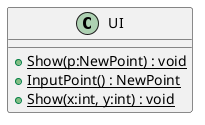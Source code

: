@startuml
class UI {
    + {static} Show(p:NewPoint) : void
    + {static} InputPoint() : NewPoint
    + {static} Show(x:int, y:int) : void
}
@enduml
